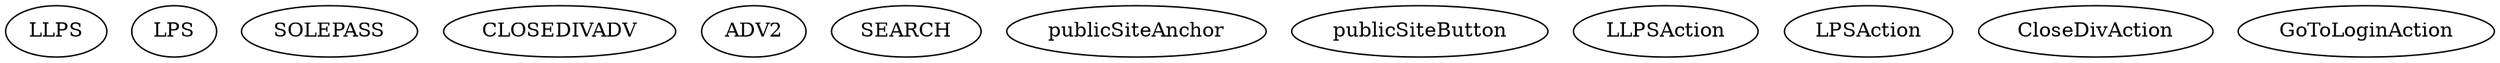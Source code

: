 /*
	Huffman Tree DOT graph.
	Phrase: 'EDOTOR IS AWESOME'
	Generated on http://huffman.ooz.ie/
*/

digraph G {
	edge [label=0];
	graph [ranksep=0];
	LLPS
	LPS
	SOLEPASS
	CLOSEDIVADV
	ADV2
	SEARCH
	publicSiteAnchor
	publicSiteButton
	LLPSAction
	LPSAction
	CloseDivAction
	GoToLoginAction //hello

}

